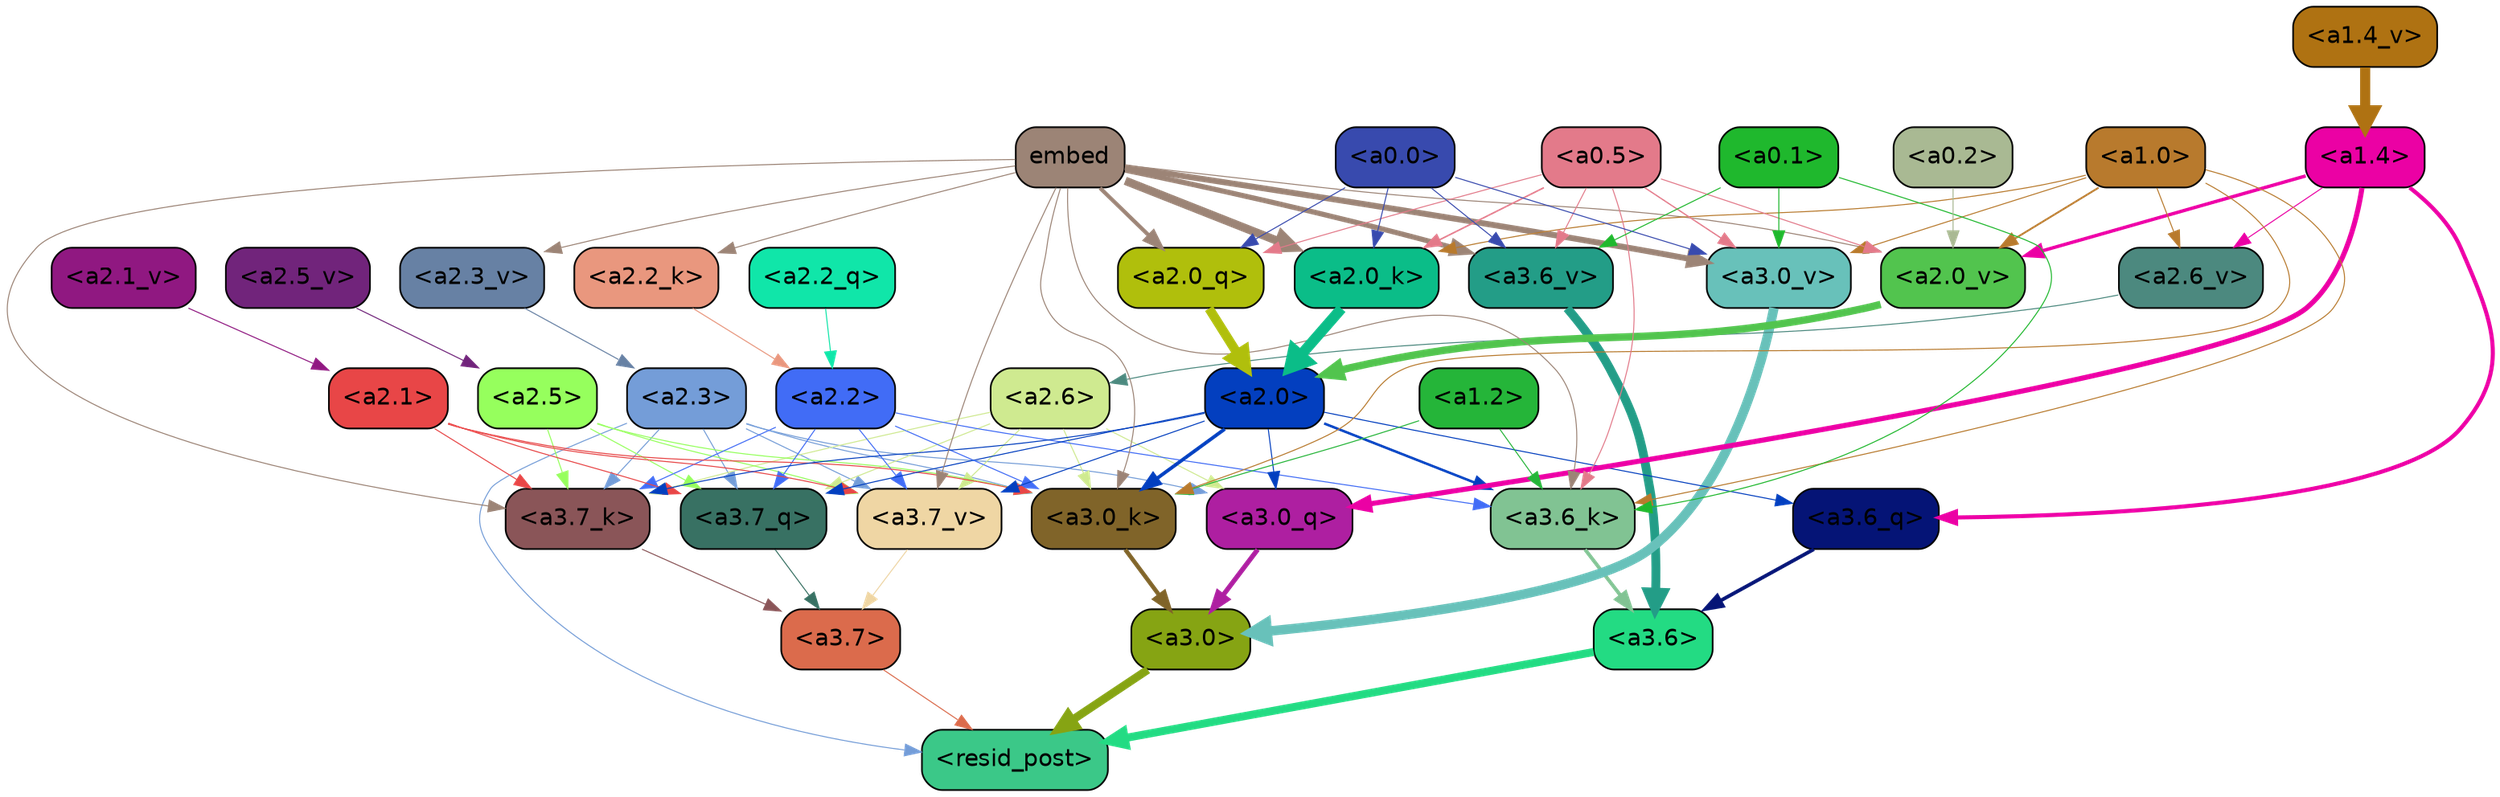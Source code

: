 strict digraph "" {
	graph [bgcolor=transparent,
		layout=dot,
		overlap=false,
		splines=true
	];
	"<a3.7>"	[color=black,
		fillcolor="#db6b4c",
		fontname=Helvetica,
		shape=box,
		style="filled, rounded"];
	"<resid_post>"	[color=black,
		fillcolor="#3bc888",
		fontname=Helvetica,
		shape=box,
		style="filled, rounded"];
	"<a3.7>" -> "<resid_post>"	[color="#db6b4c",
		penwidth=0.6];
	"<a3.6>"	[color=black,
		fillcolor="#23db83",
		fontname=Helvetica,
		shape=box,
		style="filled, rounded"];
	"<a3.6>" -> "<resid_post>"	[color="#23db83",
		penwidth=4.7534414529800415];
	"<a3.0>"	[color=black,
		fillcolor="#86a413",
		fontname=Helvetica,
		shape=box,
		style="filled, rounded"];
	"<a3.0>" -> "<resid_post>"	[color="#86a413",
		penwidth=4.898576855659485];
	"<a2.3>"	[color=black,
		fillcolor="#749dd8",
		fontname=Helvetica,
		shape=box,
		style="filled, rounded"];
	"<a2.3>" -> "<resid_post>"	[color="#749dd8",
		penwidth=0.6];
	"<a3.7_q>"	[color=black,
		fillcolor="#387163",
		fontname=Helvetica,
		shape=box,
		style="filled, rounded"];
	"<a2.3>" -> "<a3.7_q>"	[color="#749dd8",
		penwidth=0.6];
	"<a3.0_q>"	[color=black,
		fillcolor="#ae1fa1",
		fontname=Helvetica,
		shape=box,
		style="filled, rounded"];
	"<a2.3>" -> "<a3.0_q>"	[color="#749dd8",
		penwidth=0.6];
	"<a3.7_k>"	[color=black,
		fillcolor="#8a5558",
		fontname=Helvetica,
		shape=box,
		style="filled, rounded"];
	"<a2.3>" -> "<a3.7_k>"	[color="#749dd8",
		penwidth=0.6];
	"<a3.0_k>"	[color=black,
		fillcolor="#806429",
		fontname=Helvetica,
		shape=box,
		style="filled, rounded"];
	"<a2.3>" -> "<a3.0_k>"	[color="#749dd8",
		penwidth=0.6];
	"<a3.7_v>"	[color=black,
		fillcolor="#efd6a4",
		fontname=Helvetica,
		shape=box,
		style="filled, rounded"];
	"<a2.3>" -> "<a3.7_v>"	[color="#749dd8",
		penwidth=0.6];
	"<a3.7_q>" -> "<a3.7>"	[color="#387163",
		penwidth=0.6];
	"<a3.6_q>"	[color=black,
		fillcolor="#051476",
		fontname=Helvetica,
		shape=box,
		style="filled, rounded"];
	"<a3.6_q>" -> "<a3.6>"	[color="#051476",
		penwidth=2.160832464694977];
	"<a3.0_q>" -> "<a3.0>"	[color="#ae1fa1",
		penwidth=2.870753765106201];
	"<a3.7_k>" -> "<a3.7>"	[color="#8a5558",
		penwidth=0.6];
	"<a3.6_k>"	[color=black,
		fillcolor="#81c393",
		fontname=Helvetica,
		shape=box,
		style="filled, rounded"];
	"<a3.6_k>" -> "<a3.6>"	[color="#81c393",
		penwidth=2.13908451795578];
	"<a3.0_k>" -> "<a3.0>"	[color="#806429",
		penwidth=2.520303964614868];
	"<a3.7_v>" -> "<a3.7>"	[color="#efd6a4",
		penwidth=0.6];
	"<a3.6_v>"	[color=black,
		fillcolor="#239d87",
		fontname=Helvetica,
		shape=box,
		style="filled, rounded"];
	"<a3.6_v>" -> "<a3.6>"	[color="#239d87",
		penwidth=5.297133803367615];
	"<a3.0_v>"	[color=black,
		fillcolor="#68c1ba",
		fontname=Helvetica,
		shape=box,
		style="filled, rounded"];
	"<a3.0_v>" -> "<a3.0>"	[color="#68c1ba",
		penwidth=5.680712580680847];
	"<a2.6>"	[color=black,
		fillcolor="#cfea90",
		fontname=Helvetica,
		shape=box,
		style="filled, rounded"];
	"<a2.6>" -> "<a3.7_q>"	[color="#cfea90",
		penwidth=0.6];
	"<a2.6>" -> "<a3.0_q>"	[color="#cfea90",
		penwidth=0.6];
	"<a2.6>" -> "<a3.7_k>"	[color="#cfea90",
		penwidth=0.6];
	"<a2.6>" -> "<a3.0_k>"	[color="#cfea90",
		penwidth=0.6];
	"<a2.6>" -> "<a3.7_v>"	[color="#cfea90",
		penwidth=0.6];
	"<a2.5>"	[color=black,
		fillcolor="#96ff5d",
		fontname=Helvetica,
		shape=box,
		style="filled, rounded"];
	"<a2.5>" -> "<a3.7_q>"	[color="#96ff5d",
		penwidth=0.6];
	"<a2.5>" -> "<a3.7_k>"	[color="#96ff5d",
		penwidth=0.6];
	"<a2.5>" -> "<a3.0_k>"	[color="#96ff5d",
		penwidth=0.6];
	"<a2.5>" -> "<a3.7_v>"	[color="#96ff5d",
		penwidth=0.6];
	"<a2.2>"	[color=black,
		fillcolor="#416cf6",
		fontname=Helvetica,
		shape=box,
		style="filled, rounded"];
	"<a2.2>" -> "<a3.7_q>"	[color="#416cf6",
		penwidth=0.6];
	"<a2.2>" -> "<a3.7_k>"	[color="#416cf6",
		penwidth=0.6];
	"<a2.2>" -> "<a3.6_k>"	[color="#416cf6",
		penwidth=0.6];
	"<a2.2>" -> "<a3.0_k>"	[color="#416cf6",
		penwidth=0.6];
	"<a2.2>" -> "<a3.7_v>"	[color="#416cf6",
		penwidth=0.6];
	"<a2.1>"	[color=black,
		fillcolor="#e84647",
		fontname=Helvetica,
		shape=box,
		style="filled, rounded"];
	"<a2.1>" -> "<a3.7_q>"	[color="#e84647",
		penwidth=0.6];
	"<a2.1>" -> "<a3.7_k>"	[color="#e84647",
		penwidth=0.6];
	"<a2.1>" -> "<a3.0_k>"	[color="#e84647",
		penwidth=0.6];
	"<a2.1>" -> "<a3.7_v>"	[color="#e84647",
		penwidth=0.6];
	"<a2.0>"	[color=black,
		fillcolor="#033fbf",
		fontname=Helvetica,
		shape=box,
		style="filled, rounded"];
	"<a2.0>" -> "<a3.7_q>"	[color="#033fbf",
		penwidth=0.6];
	"<a2.0>" -> "<a3.6_q>"	[color="#033fbf",
		penwidth=0.6];
	"<a2.0>" -> "<a3.0_q>"	[color="#033fbf",
		penwidth=0.6];
	"<a2.0>" -> "<a3.7_k>"	[color="#033fbf",
		penwidth=0.6];
	"<a2.0>" -> "<a3.6_k>"	[color="#033fbf",
		penwidth=1.4807794839143753];
	"<a2.0>" -> "<a3.0_k>"	[color="#033fbf",
		penwidth=2.095262974500656];
	"<a2.0>" -> "<a3.7_v>"	[color="#033fbf",
		penwidth=0.6];
	"<a1.4>"	[color=black,
		fillcolor="#eb01a4",
		fontname=Helvetica,
		shape=box,
		style="filled, rounded"];
	"<a1.4>" -> "<a3.6_q>"	[color="#eb01a4",
		penwidth=2.425799250602722];
	"<a1.4>" -> "<a3.0_q>"	[color="#eb01a4",
		penwidth=3.0341034531593323];
	"<a2.6_v>"	[color=black,
		fillcolor="#4c897f",
		fontname=Helvetica,
		shape=box,
		style="filled, rounded"];
	"<a1.4>" -> "<a2.6_v>"	[color="#eb01a4",
		penwidth=0.6];
	"<a2.0_v>"	[color=black,
		fillcolor="#52c44e",
		fontname=Helvetica,
		shape=box,
		style="filled, rounded"];
	"<a1.4>" -> "<a2.0_v>"	[color="#eb01a4",
		penwidth=2.007302835583687];
	embed	[color=black,
		fillcolor="#9c8476",
		fontname=Helvetica,
		shape=box,
		style="filled, rounded"];
	embed -> "<a3.7_k>"	[color="#9c8476",
		penwidth=0.6];
	embed -> "<a3.6_k>"	[color="#9c8476",
		penwidth=0.6];
	embed -> "<a3.0_k>"	[color="#9c8476",
		penwidth=0.6];
	embed -> "<a3.7_v>"	[color="#9c8476",
		penwidth=0.6];
	embed -> "<a3.6_v>"	[color="#9c8476",
		penwidth=3.067279100418091];
	embed -> "<a3.0_v>"	[color="#9c8476",
		penwidth=3.5202720761299133];
	"<a2.0_q>"	[color=black,
		fillcolor="#b0bf0c",
		fontname=Helvetica,
		shape=box,
		style="filled, rounded"];
	embed -> "<a2.0_q>"	[color="#9c8476",
		penwidth=2.339468687772751];
	"<a2.2_k>"	[color=black,
		fillcolor="#e9977e",
		fontname=Helvetica,
		shape=box,
		style="filled, rounded"];
	embed -> "<a2.2_k>"	[color="#9c8476",
		penwidth=0.6];
	"<a2.0_k>"	[color=black,
		fillcolor="#0bbd88",
		fontname=Helvetica,
		shape=box,
		style="filled, rounded"];
	embed -> "<a2.0_k>"	[color="#9c8476",
		penwidth=4.9759310483932495];
	"<a2.3_v>"	[color=black,
		fillcolor="#6781a4",
		fontname=Helvetica,
		shape=box,
		style="filled, rounded"];
	embed -> "<a2.3_v>"	[color="#9c8476",
		penwidth=0.6];
	embed -> "<a2.0_v>"	[color="#9c8476",
		penwidth=0.6];
	"<a1.2>"	[color=black,
		fillcolor="#25b539",
		fontname=Helvetica,
		shape=box,
		style="filled, rounded"];
	"<a1.2>" -> "<a3.6_k>"	[color="#25b539",
		penwidth=0.6];
	"<a1.2>" -> "<a3.0_k>"	[color="#25b539",
		penwidth=0.6];
	"<a1.0>"	[color=black,
		fillcolor="#b87a2d",
		fontname=Helvetica,
		shape=box,
		style="filled, rounded"];
	"<a1.0>" -> "<a3.6_k>"	[color="#b87a2d",
		penwidth=0.6];
	"<a1.0>" -> "<a3.0_k>"	[color="#b87a2d",
		penwidth=0.6];
	"<a1.0>" -> "<a3.0_v>"	[color="#b87a2d",
		penwidth=0.6];
	"<a1.0>" -> "<a2.0_k>"	[color="#b87a2d",
		penwidth=0.6];
	"<a1.0>" -> "<a2.6_v>"	[color="#b87a2d",
		penwidth=0.6];
	"<a1.0>" -> "<a2.0_v>"	[color="#b87a2d",
		penwidth=1.0943371653556824];
	"<a0.5>"	[color=black,
		fillcolor="#e37a8a",
		fontname=Helvetica,
		shape=box,
		style="filled, rounded"];
	"<a0.5>" -> "<a3.6_k>"	[color="#e37a8a",
		penwidth=0.6];
	"<a0.5>" -> "<a3.6_v>"	[color="#e37a8a",
		penwidth=0.6];
	"<a0.5>" -> "<a3.0_v>"	[color="#e37a8a",
		penwidth=0.764040544629097];
	"<a0.5>" -> "<a2.0_q>"	[color="#e37a8a",
		penwidth=0.6];
	"<a0.5>" -> "<a2.0_k>"	[color="#e37a8a",
		penwidth=0.8956001400947571];
	"<a0.5>" -> "<a2.0_v>"	[color="#e37a8a",
		penwidth=0.6];
	"<a0.1>"	[color=black,
		fillcolor="#1fb82d",
		fontname=Helvetica,
		shape=box,
		style="filled, rounded"];
	"<a0.1>" -> "<a3.6_k>"	[color="#1fb82d",
		penwidth=0.6];
	"<a0.1>" -> "<a3.6_v>"	[color="#1fb82d",
		penwidth=0.6];
	"<a0.1>" -> "<a3.0_v>"	[color="#1fb82d",
		penwidth=0.6];
	"<a0.0>"	[color=black,
		fillcolor="#384aae",
		fontname=Helvetica,
		shape=box,
		style="filled, rounded"];
	"<a0.0>" -> "<a3.6_v>"	[color="#384aae",
		penwidth=0.6];
	"<a0.0>" -> "<a3.0_v>"	[color="#384aae",
		penwidth=0.6];
	"<a0.0>" -> "<a2.0_q>"	[color="#384aae",
		penwidth=0.6];
	"<a0.0>" -> "<a2.0_k>"	[color="#384aae",
		penwidth=0.6];
	"<a2.2_q>"	[color=black,
		fillcolor="#10e6a9",
		fontname=Helvetica,
		shape=box,
		style="filled, rounded"];
	"<a2.2_q>" -> "<a2.2>"	[color="#10e6a9",
		penwidth=0.6];
	"<a2.0_q>" -> "<a2.0>"	[color="#b0bf0c",
		penwidth=5.606565475463867];
	"<a2.2_k>" -> "<a2.2>"	[color="#e9977e",
		penwidth=0.6];
	"<a2.0_k>" -> "<a2.0>"	[color="#0bbd88",
		penwidth=6.344284534454346];
	"<a2.6_v>" -> "<a2.6>"	[color="#4c897f",
		penwidth=0.6];
	"<a2.5_v>"	[color=black,
		fillcolor="#71247b",
		fontname=Helvetica,
		shape=box,
		style="filled, rounded"];
	"<a2.5_v>" -> "<a2.5>"	[color="#71247b",
		penwidth=0.6];
	"<a2.3_v>" -> "<a2.3>"	[color="#6781a4",
		penwidth=0.6];
	"<a2.1_v>"	[color=black,
		fillcolor="#901881",
		fontname=Helvetica,
		shape=box,
		style="filled, rounded"];
	"<a2.1_v>" -> "<a2.1>"	[color="#901881",
		penwidth=0.6];
	"<a2.0_v>" -> "<a2.0>"	[color="#52c44e",
		penwidth=4.422677040100098];
	"<a0.2>"	[color=black,
		fillcolor="#a9b993",
		fontname=Helvetica,
		shape=box,
		style="filled, rounded"];
	"<a0.2>" -> "<a2.0_v>"	[color="#a9b993",
		penwidth=0.6];
	"<a1.4_v>"	[color=black,
		fillcolor="#af7212",
		fontname=Helvetica,
		shape=box,
		style="filled, rounded"];
	"<a1.4_v>" -> "<a1.4>"	[color="#af7212",
		penwidth=6.0194467306137085];
}
